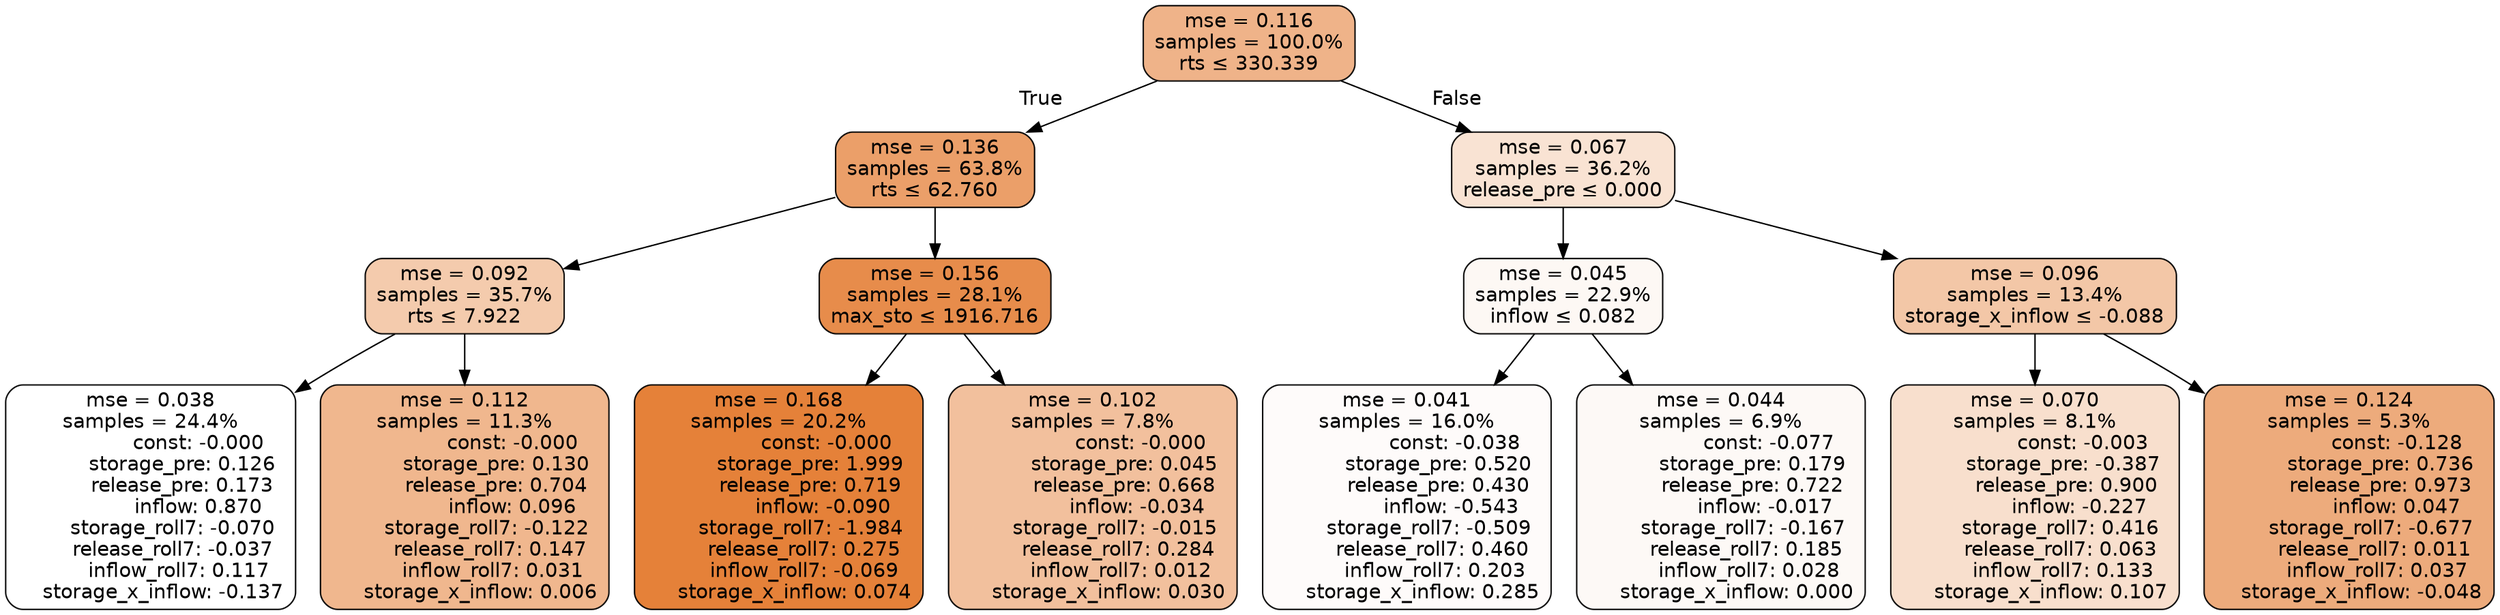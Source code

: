 digraph tree {
bgcolor="transparent"
node [shape=rectangle, style="filled, rounded", color="black", fontname=helvetica] ;
edge [fontname=helvetica] ;
	"0" [label="mse = 0.116
samples = 100.0%
rts &le; 330.339", fillcolor="#efb389"]
	"1" [label="mse = 0.136
samples = 63.8%
rts &le; 62.760", fillcolor="#eb9f69"]
	"2" [label="mse = 0.092
samples = 35.7%
rts &le; 7.922", fillcolor="#f4cbad"]
	"3" [label="mse = 0.038
samples = 24.4%
               const: -0.000
          storage_pre: 0.126
          release_pre: 0.173
               inflow: 0.870
       storage_roll7: -0.070
       release_roll7: -0.037
         inflow_roll7: 0.117
    storage_x_inflow: -0.137", fillcolor="#ffffff"]
	"4" [label="mse = 0.112
samples = 11.3%
               const: -0.000
          storage_pre: 0.130
          release_pre: 0.704
               inflow: 0.096
       storage_roll7: -0.122
        release_roll7: 0.147
         inflow_roll7: 0.031
     storage_x_inflow: 0.006", fillcolor="#f0b78e"]
	"5" [label="mse = 0.156
samples = 28.1%
max_sto &le; 1916.716", fillcolor="#e78c4b"]
	"6" [label="mse = 0.168
samples = 20.2%
               const: -0.000
          storage_pre: 1.999
          release_pre: 0.719
              inflow: -0.090
       storage_roll7: -1.984
        release_roll7: 0.275
        inflow_roll7: -0.069
     storage_x_inflow: 0.074", fillcolor="#e58139"]
	"7" [label="mse = 0.102
samples = 7.8%
               const: -0.000
          storage_pre: 0.045
          release_pre: 0.668
              inflow: -0.034
       storage_roll7: -0.015
        release_roll7: 0.284
         inflow_roll7: 0.012
     storage_x_inflow: 0.030", fillcolor="#f2c09d"]
	"8" [label="mse = 0.067
samples = 36.2%
release_pre &le; 0.000", fillcolor="#f9e3d3"]
	"9" [label="mse = 0.045
samples = 22.9%
inflow &le; 0.082", fillcolor="#fdf8f4"]
	"10" [label="mse = 0.041
samples = 16.0%
               const: -0.038
          storage_pre: 0.520
          release_pre: 0.430
              inflow: -0.543
       storage_roll7: -0.509
        release_roll7: 0.460
         inflow_roll7: 0.203
     storage_x_inflow: 0.285", fillcolor="#fefbfa"]
	"11" [label="mse = 0.044
samples = 6.9%
               const: -0.077
          storage_pre: 0.179
          release_pre: 0.722
              inflow: -0.017
       storage_roll7: -0.167
        release_roll7: 0.185
         inflow_roll7: 0.028
     storage_x_inflow: 0.000", fillcolor="#fdf9f6"]
	"12" [label="mse = 0.096
samples = 13.4%
storage_x_inflow &le; -0.088", fillcolor="#f3c7a7"]
	"13" [label="mse = 0.070
samples = 8.1%
               const: -0.003
         storage_pre: -0.387
          release_pre: 0.900
              inflow: -0.227
        storage_roll7: 0.416
        release_roll7: 0.063
         inflow_roll7: 0.133
     storage_x_inflow: 0.107", fillcolor="#f8dfcd"]
	"14" [label="mse = 0.124
samples = 5.3%
               const: -0.128
          storage_pre: 0.736
          release_pre: 0.973
               inflow: 0.047
       storage_roll7: -0.677
        release_roll7: 0.011
         inflow_roll7: 0.037
    storage_x_inflow: -0.048", fillcolor="#edab7c"]

	"0" -> "1" [labeldistance=2.5, labelangle=45, headlabel="True"]
	"1" -> "2"
	"2" -> "3"
	"2" -> "4"
	"1" -> "5"
	"5" -> "6"
	"5" -> "7"
	"0" -> "8" [labeldistance=2.5, labelangle=-45, headlabel="False"]
	"8" -> "9"
	"9" -> "10"
	"9" -> "11"
	"8" -> "12"
	"12" -> "13"
	"12" -> "14"
}